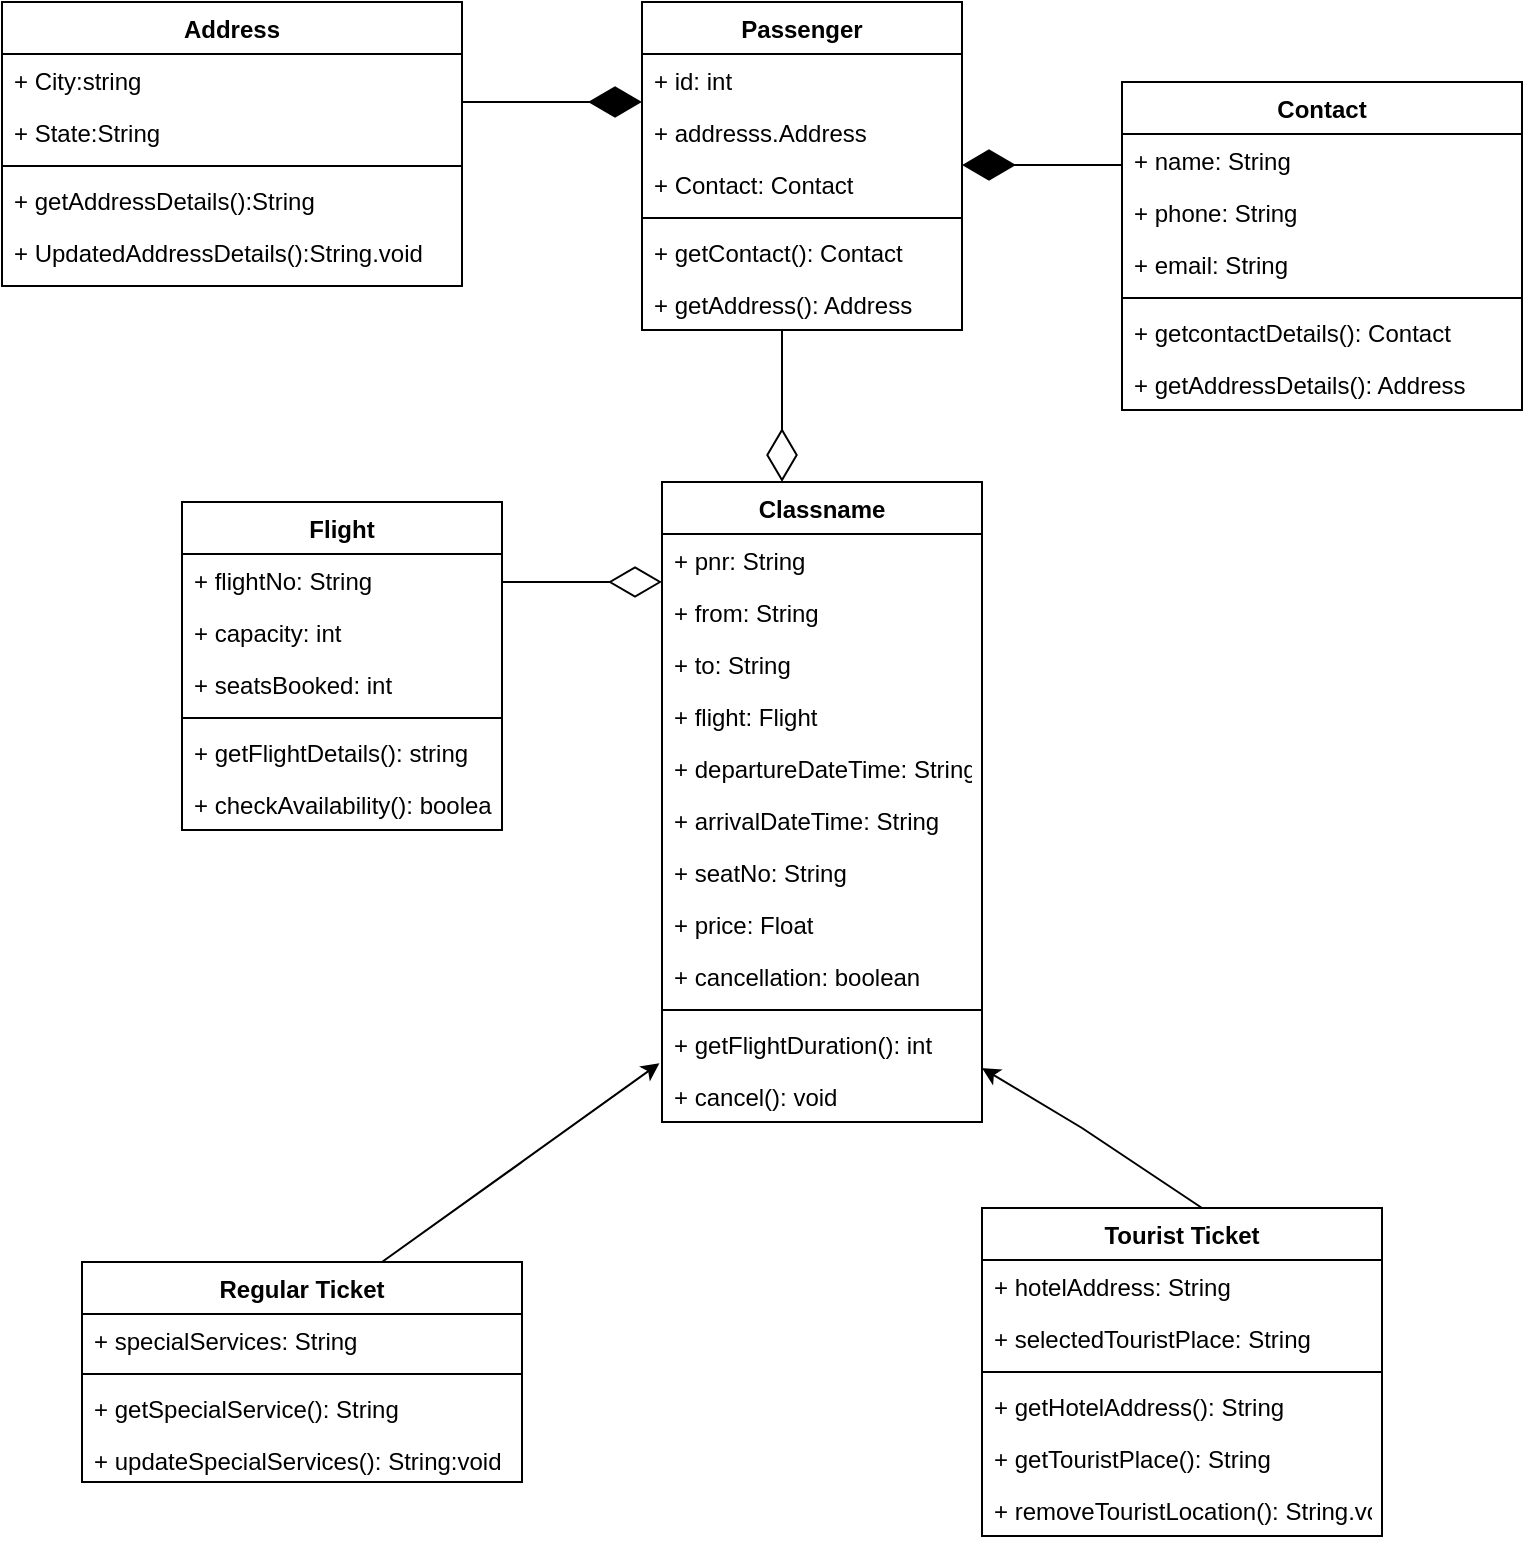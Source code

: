 <mxfile version="16.5.3" type="device"><diagram id="C5RBs43oDa-KdzZeNtuy" name="Page-1"><mxGraphModel dx="1038" dy="513" grid="1" gridSize="10" guides="1" tooltips="1" connect="1" arrows="1" fold="1" page="1" pageScale="1" pageWidth="827" pageHeight="1169" math="0" shadow="0"><root><mxCell id="WIyWlLk6GJQsqaUBKTNV-0"/><mxCell id="WIyWlLk6GJQsqaUBKTNV-1" parent="WIyWlLk6GJQsqaUBKTNV-0"/><mxCell id="f1bCt1Lf4DXDPtoThlkk-0" value="Address" style="swimlane;fontStyle=1;align=center;verticalAlign=top;childLayout=stackLayout;horizontal=1;startSize=26;horizontalStack=0;resizeParent=1;resizeParentMax=0;resizeLast=0;collapsible=1;marginBottom=0;" parent="WIyWlLk6GJQsqaUBKTNV-1" vertex="1"><mxGeometry x="50" y="130" width="230" height="142" as="geometry"/></mxCell><mxCell id="f1bCt1Lf4DXDPtoThlkk-1" value="+ City:string&#10;" style="text;strokeColor=none;fillColor=none;align=left;verticalAlign=top;spacingLeft=4;spacingRight=4;overflow=hidden;rotatable=0;points=[[0,0.5],[1,0.5]];portConstraint=eastwest;" parent="f1bCt1Lf4DXDPtoThlkk-0" vertex="1"><mxGeometry y="26" width="230" height="26" as="geometry"/></mxCell><mxCell id="f1bCt1Lf4DXDPtoThlkk-3" value="+ State:String" style="text;strokeColor=none;fillColor=none;align=left;verticalAlign=top;spacingLeft=4;spacingRight=4;overflow=hidden;rotatable=0;points=[[0,0.5],[1,0.5]];portConstraint=eastwest;" parent="f1bCt1Lf4DXDPtoThlkk-0" vertex="1"><mxGeometry y="52" width="230" height="26" as="geometry"/></mxCell><mxCell id="f1bCt1Lf4DXDPtoThlkk-2" value="" style="line;strokeWidth=1;fillColor=none;align=left;verticalAlign=middle;spacingTop=-1;spacingLeft=3;spacingRight=3;rotatable=0;labelPosition=right;points=[];portConstraint=eastwest;" parent="f1bCt1Lf4DXDPtoThlkk-0" vertex="1"><mxGeometry y="78" width="230" height="8" as="geometry"/></mxCell><mxCell id="f1bCt1Lf4DXDPtoThlkk-4" value="+ getAddressDetails():String" style="text;strokeColor=none;fillColor=none;align=left;verticalAlign=top;spacingLeft=4;spacingRight=4;overflow=hidden;rotatable=0;points=[[0,0.5],[1,0.5]];portConstraint=eastwest;" parent="f1bCt1Lf4DXDPtoThlkk-0" vertex="1"><mxGeometry y="86" width="230" height="26" as="geometry"/></mxCell><mxCell id="f1bCt1Lf4DXDPtoThlkk-7" value="+ UpdatedAddressDetails():String.void" style="text;strokeColor=none;fillColor=none;align=left;verticalAlign=top;spacingLeft=4;spacingRight=4;overflow=hidden;rotatable=0;points=[[0,0.5],[1,0.5]];portConstraint=eastwest;" parent="f1bCt1Lf4DXDPtoThlkk-0" vertex="1"><mxGeometry y="112" width="230" height="30" as="geometry"/></mxCell><mxCell id="f1bCt1Lf4DXDPtoThlkk-8" value="" style="endArrow=diamondThin;endFill=1;endSize=24;html=1;rounded=0;" parent="WIyWlLk6GJQsqaUBKTNV-1" edge="1"><mxGeometry width="160" relative="1" as="geometry"><mxPoint x="280" y="180" as="sourcePoint"/><mxPoint x="370" y="180" as="targetPoint"/></mxGeometry></mxCell><mxCell id="f1bCt1Lf4DXDPtoThlkk-9" value="Passenger" style="swimlane;fontStyle=1;align=center;verticalAlign=top;childLayout=stackLayout;horizontal=1;startSize=26;horizontalStack=0;resizeParent=1;resizeParentMax=0;resizeLast=0;collapsible=1;marginBottom=0;" parent="WIyWlLk6GJQsqaUBKTNV-1" vertex="1"><mxGeometry x="370" y="130" width="160" height="164" as="geometry"/></mxCell><mxCell id="f1bCt1Lf4DXDPtoThlkk-10" value="+ id: int" style="text;strokeColor=none;fillColor=none;align=left;verticalAlign=top;spacingLeft=4;spacingRight=4;overflow=hidden;rotatable=0;points=[[0,0.5],[1,0.5]];portConstraint=eastwest;" parent="f1bCt1Lf4DXDPtoThlkk-9" vertex="1"><mxGeometry y="26" width="160" height="26" as="geometry"/></mxCell><mxCell id="f1bCt1Lf4DXDPtoThlkk-13" value="+ addresss.Address" style="text;strokeColor=none;fillColor=none;align=left;verticalAlign=top;spacingLeft=4;spacingRight=4;overflow=hidden;rotatable=0;points=[[0,0.5],[1,0.5]];portConstraint=eastwest;" parent="f1bCt1Lf4DXDPtoThlkk-9" vertex="1"><mxGeometry y="52" width="160" height="26" as="geometry"/></mxCell><mxCell id="f1bCt1Lf4DXDPtoThlkk-14" value="+ Contact: Contact" style="text;strokeColor=none;fillColor=none;align=left;verticalAlign=top;spacingLeft=4;spacingRight=4;overflow=hidden;rotatable=0;points=[[0,0.5],[1,0.5]];portConstraint=eastwest;" parent="f1bCt1Lf4DXDPtoThlkk-9" vertex="1"><mxGeometry y="78" width="160" height="26" as="geometry"/></mxCell><mxCell id="f1bCt1Lf4DXDPtoThlkk-11" value="" style="line;strokeWidth=1;fillColor=none;align=left;verticalAlign=middle;spacingTop=-1;spacingLeft=3;spacingRight=3;rotatable=0;labelPosition=right;points=[];portConstraint=eastwest;" parent="f1bCt1Lf4DXDPtoThlkk-9" vertex="1"><mxGeometry y="104" width="160" height="8" as="geometry"/></mxCell><mxCell id="f1bCt1Lf4DXDPtoThlkk-12" value="+ getContact(): Contact" style="text;strokeColor=none;fillColor=none;align=left;verticalAlign=top;spacingLeft=4;spacingRight=4;overflow=hidden;rotatable=0;points=[[0,0.5],[1,0.5]];portConstraint=eastwest;" parent="f1bCt1Lf4DXDPtoThlkk-9" vertex="1"><mxGeometry y="112" width="160" height="26" as="geometry"/></mxCell><mxCell id="f1bCt1Lf4DXDPtoThlkk-15" value="+ getAddress(): Address" style="text;strokeColor=none;fillColor=none;align=left;verticalAlign=top;spacingLeft=4;spacingRight=4;overflow=hidden;rotatable=0;points=[[0,0.5],[1,0.5]];portConstraint=eastwest;" parent="f1bCt1Lf4DXDPtoThlkk-9" vertex="1"><mxGeometry y="138" width="160" height="26" as="geometry"/></mxCell><mxCell id="f1bCt1Lf4DXDPtoThlkk-17" value="Contact" style="swimlane;fontStyle=1;align=center;verticalAlign=top;childLayout=stackLayout;horizontal=1;startSize=26;horizontalStack=0;resizeParent=1;resizeParentMax=0;resizeLast=0;collapsible=1;marginBottom=0;" parent="WIyWlLk6GJQsqaUBKTNV-1" vertex="1"><mxGeometry x="610" y="170" width="200" height="164" as="geometry"/></mxCell><mxCell id="f1bCt1Lf4DXDPtoThlkk-18" value="+ name: String" style="text;strokeColor=none;fillColor=none;align=left;verticalAlign=top;spacingLeft=4;spacingRight=4;overflow=hidden;rotatable=0;points=[[0,0.5],[1,0.5]];portConstraint=eastwest;" parent="f1bCt1Lf4DXDPtoThlkk-17" vertex="1"><mxGeometry y="26" width="200" height="26" as="geometry"/></mxCell><mxCell id="f1bCt1Lf4DXDPtoThlkk-25" value="+ phone: String" style="text;strokeColor=none;fillColor=none;align=left;verticalAlign=top;spacingLeft=4;spacingRight=4;overflow=hidden;rotatable=0;points=[[0,0.5],[1,0.5]];portConstraint=eastwest;" parent="f1bCt1Lf4DXDPtoThlkk-17" vertex="1"><mxGeometry y="52" width="200" height="26" as="geometry"/></mxCell><mxCell id="f1bCt1Lf4DXDPtoThlkk-26" value="+ email: String" style="text;strokeColor=none;fillColor=none;align=left;verticalAlign=top;spacingLeft=4;spacingRight=4;overflow=hidden;rotatable=0;points=[[0,0.5],[1,0.5]];portConstraint=eastwest;" parent="f1bCt1Lf4DXDPtoThlkk-17" vertex="1"><mxGeometry y="78" width="200" height="26" as="geometry"/></mxCell><mxCell id="f1bCt1Lf4DXDPtoThlkk-19" value="" style="line;strokeWidth=1;fillColor=none;align=left;verticalAlign=middle;spacingTop=-1;spacingLeft=3;spacingRight=3;rotatable=0;labelPosition=right;points=[];portConstraint=eastwest;" parent="f1bCt1Lf4DXDPtoThlkk-17" vertex="1"><mxGeometry y="104" width="200" height="8" as="geometry"/></mxCell><mxCell id="f1bCt1Lf4DXDPtoThlkk-20" value="+ getcontactDetails(): Contact" style="text;strokeColor=none;fillColor=none;align=left;verticalAlign=top;spacingLeft=4;spacingRight=4;overflow=hidden;rotatable=0;points=[[0,0.5],[1,0.5]];portConstraint=eastwest;" parent="f1bCt1Lf4DXDPtoThlkk-17" vertex="1"><mxGeometry y="112" width="200" height="26" as="geometry"/></mxCell><mxCell id="f1bCt1Lf4DXDPtoThlkk-27" value="+ getAddressDetails(): Address" style="text;strokeColor=none;fillColor=none;align=left;verticalAlign=top;spacingLeft=4;spacingRight=4;overflow=hidden;rotatable=0;points=[[0,0.5],[1,0.5]];portConstraint=eastwest;" parent="f1bCt1Lf4DXDPtoThlkk-17" vertex="1"><mxGeometry y="138" width="200" height="26" as="geometry"/></mxCell><mxCell id="f1bCt1Lf4DXDPtoThlkk-24" value="" style="endArrow=diamondThin;endFill=1;endSize=24;html=1;rounded=0;" parent="WIyWlLk6GJQsqaUBKTNV-1" edge="1"><mxGeometry width="160" relative="1" as="geometry"><mxPoint x="610" y="211.5" as="sourcePoint"/><mxPoint x="530" y="211.5" as="targetPoint"/></mxGeometry></mxCell><mxCell id="f1bCt1Lf4DXDPtoThlkk-28" value="" style="endArrow=diamondThin;endFill=0;endSize=24;html=1;rounded=0;" parent="WIyWlLk6GJQsqaUBKTNV-1" edge="1"><mxGeometry width="160" relative="1" as="geometry"><mxPoint x="440" y="294" as="sourcePoint"/><mxPoint x="440" y="370" as="targetPoint"/></mxGeometry></mxCell><mxCell id="f1bCt1Lf4DXDPtoThlkk-29" value="Classname" style="swimlane;fontStyle=1;align=center;verticalAlign=top;childLayout=stackLayout;horizontal=1;startSize=26;horizontalStack=0;resizeParent=1;resizeParentMax=0;resizeLast=0;collapsible=1;marginBottom=0;" parent="WIyWlLk6GJQsqaUBKTNV-1" vertex="1"><mxGeometry x="380" y="370" width="160" height="320" as="geometry"/></mxCell><mxCell id="f1bCt1Lf4DXDPtoThlkk-30" value="+ pnr: String" style="text;strokeColor=none;fillColor=none;align=left;verticalAlign=top;spacingLeft=4;spacingRight=4;overflow=hidden;rotatable=0;points=[[0,0.5],[1,0.5]];portConstraint=eastwest;" parent="f1bCt1Lf4DXDPtoThlkk-29" vertex="1"><mxGeometry y="26" width="160" height="26" as="geometry"/></mxCell><mxCell id="f1bCt1Lf4DXDPtoThlkk-33" value="+ from: String" style="text;strokeColor=none;fillColor=none;align=left;verticalAlign=top;spacingLeft=4;spacingRight=4;overflow=hidden;rotatable=0;points=[[0,0.5],[1,0.5]];portConstraint=eastwest;" parent="f1bCt1Lf4DXDPtoThlkk-29" vertex="1"><mxGeometry y="52" width="160" height="26" as="geometry"/></mxCell><mxCell id="f1bCt1Lf4DXDPtoThlkk-34" value="+ to: String" style="text;strokeColor=none;fillColor=none;align=left;verticalAlign=top;spacingLeft=4;spacingRight=4;overflow=hidden;rotatable=0;points=[[0,0.5],[1,0.5]];portConstraint=eastwest;" parent="f1bCt1Lf4DXDPtoThlkk-29" vertex="1"><mxGeometry y="78" width="160" height="26" as="geometry"/></mxCell><mxCell id="f1bCt1Lf4DXDPtoThlkk-35" value="+ flight: Flight" style="text;strokeColor=none;fillColor=none;align=left;verticalAlign=top;spacingLeft=4;spacingRight=4;overflow=hidden;rotatable=0;points=[[0,0.5],[1,0.5]];portConstraint=eastwest;" parent="f1bCt1Lf4DXDPtoThlkk-29" vertex="1"><mxGeometry y="104" width="160" height="26" as="geometry"/></mxCell><mxCell id="f1bCt1Lf4DXDPtoThlkk-36" value="+ departureDateTime: String" style="text;strokeColor=none;fillColor=none;align=left;verticalAlign=top;spacingLeft=4;spacingRight=4;overflow=hidden;rotatable=0;points=[[0,0.5],[1,0.5]];portConstraint=eastwest;" parent="f1bCt1Lf4DXDPtoThlkk-29" vertex="1"><mxGeometry y="130" width="160" height="26" as="geometry"/></mxCell><mxCell id="f1bCt1Lf4DXDPtoThlkk-37" value="+ arrivalDateTime: String" style="text;strokeColor=none;fillColor=none;align=left;verticalAlign=top;spacingLeft=4;spacingRight=4;overflow=hidden;rotatable=0;points=[[0,0.5],[1,0.5]];portConstraint=eastwest;" parent="f1bCt1Lf4DXDPtoThlkk-29" vertex="1"><mxGeometry y="156" width="160" height="26" as="geometry"/></mxCell><mxCell id="f1bCt1Lf4DXDPtoThlkk-38" value="+ seatNo: String" style="text;strokeColor=none;fillColor=none;align=left;verticalAlign=top;spacingLeft=4;spacingRight=4;overflow=hidden;rotatable=0;points=[[0,0.5],[1,0.5]];portConstraint=eastwest;" parent="f1bCt1Lf4DXDPtoThlkk-29" vertex="1"><mxGeometry y="182" width="160" height="26" as="geometry"/></mxCell><mxCell id="f1bCt1Lf4DXDPtoThlkk-39" value="+ price: Float" style="text;strokeColor=none;fillColor=none;align=left;verticalAlign=top;spacingLeft=4;spacingRight=4;overflow=hidden;rotatable=0;points=[[0,0.5],[1,0.5]];portConstraint=eastwest;" parent="f1bCt1Lf4DXDPtoThlkk-29" vertex="1"><mxGeometry y="208" width="160" height="26" as="geometry"/></mxCell><mxCell id="f1bCt1Lf4DXDPtoThlkk-40" value="+ cancellation: boolean" style="text;strokeColor=none;fillColor=none;align=left;verticalAlign=top;spacingLeft=4;spacingRight=4;overflow=hidden;rotatable=0;points=[[0,0.5],[1,0.5]];portConstraint=eastwest;" parent="f1bCt1Lf4DXDPtoThlkk-29" vertex="1"><mxGeometry y="234" width="160" height="26" as="geometry"/></mxCell><mxCell id="f1bCt1Lf4DXDPtoThlkk-31" value="" style="line;strokeWidth=1;fillColor=none;align=left;verticalAlign=middle;spacingTop=-1;spacingLeft=3;spacingRight=3;rotatable=0;labelPosition=right;points=[];portConstraint=eastwest;" parent="f1bCt1Lf4DXDPtoThlkk-29" vertex="1"><mxGeometry y="260" width="160" height="8" as="geometry"/></mxCell><mxCell id="f1bCt1Lf4DXDPtoThlkk-32" value="+ getFlightDuration(): int" style="text;strokeColor=none;fillColor=none;align=left;verticalAlign=top;spacingLeft=4;spacingRight=4;overflow=hidden;rotatable=0;points=[[0,0.5],[1,0.5]];portConstraint=eastwest;" parent="f1bCt1Lf4DXDPtoThlkk-29" vertex="1"><mxGeometry y="268" width="160" height="26" as="geometry"/></mxCell><mxCell id="f1bCt1Lf4DXDPtoThlkk-70" value="+ cancel(): void" style="text;strokeColor=none;fillColor=none;align=left;verticalAlign=top;spacingLeft=4;spacingRight=4;overflow=hidden;rotatable=0;points=[[0,0.5],[1,0.5]];portConstraint=eastwest;" parent="f1bCt1Lf4DXDPtoThlkk-29" vertex="1"><mxGeometry y="294" width="160" height="26" as="geometry"/></mxCell><mxCell id="f1bCt1Lf4DXDPtoThlkk-41" value="" style="endArrow=diamondThin;endFill=0;endSize=24;html=1;rounded=0;" parent="WIyWlLk6GJQsqaUBKTNV-1" edge="1"><mxGeometry width="160" relative="1" as="geometry"><mxPoint x="300" y="420" as="sourcePoint"/><mxPoint x="380" y="420" as="targetPoint"/></mxGeometry></mxCell><mxCell id="f1bCt1Lf4DXDPtoThlkk-42" value="Flight" style="swimlane;fontStyle=1;align=center;verticalAlign=top;childLayout=stackLayout;horizontal=1;startSize=26;horizontalStack=0;resizeParent=1;resizeParentMax=0;resizeLast=0;collapsible=1;marginBottom=0;" parent="WIyWlLk6GJQsqaUBKTNV-1" vertex="1"><mxGeometry x="140" y="380" width="160" height="164" as="geometry"/></mxCell><mxCell id="f1bCt1Lf4DXDPtoThlkk-48" value="+ flightNo: String" style="text;strokeColor=none;fillColor=none;align=left;verticalAlign=top;spacingLeft=4;spacingRight=4;overflow=hidden;rotatable=0;points=[[0,0.5],[1,0.5]];portConstraint=eastwest;" parent="f1bCt1Lf4DXDPtoThlkk-42" vertex="1"><mxGeometry y="26" width="160" height="26" as="geometry"/></mxCell><mxCell id="f1bCt1Lf4DXDPtoThlkk-50" value="+ capacity: int" style="text;strokeColor=none;fillColor=none;align=left;verticalAlign=top;spacingLeft=4;spacingRight=4;overflow=hidden;rotatable=0;points=[[0,0.5],[1,0.5]];portConstraint=eastwest;" parent="f1bCt1Lf4DXDPtoThlkk-42" vertex="1"><mxGeometry y="52" width="160" height="26" as="geometry"/></mxCell><mxCell id="f1bCt1Lf4DXDPtoThlkk-43" value="+ seatsBooked: int" style="text;strokeColor=none;fillColor=none;align=left;verticalAlign=top;spacingLeft=4;spacingRight=4;overflow=hidden;rotatable=0;points=[[0,0.5],[1,0.5]];portConstraint=eastwest;" parent="f1bCt1Lf4DXDPtoThlkk-42" vertex="1"><mxGeometry y="78" width="160" height="26" as="geometry"/></mxCell><mxCell id="f1bCt1Lf4DXDPtoThlkk-44" value="" style="line;strokeWidth=1;fillColor=none;align=left;verticalAlign=middle;spacingTop=-1;spacingLeft=3;spacingRight=3;rotatable=0;labelPosition=right;points=[];portConstraint=eastwest;" parent="f1bCt1Lf4DXDPtoThlkk-42" vertex="1"><mxGeometry y="104" width="160" height="8" as="geometry"/></mxCell><mxCell id="f1bCt1Lf4DXDPtoThlkk-52" value="+ getFlightDetails(): string" style="text;strokeColor=none;fillColor=none;align=left;verticalAlign=top;spacingLeft=4;spacingRight=4;overflow=hidden;rotatable=0;points=[[0,0.5],[1,0.5]];portConstraint=eastwest;" parent="f1bCt1Lf4DXDPtoThlkk-42" vertex="1"><mxGeometry y="112" width="160" height="26" as="geometry"/></mxCell><mxCell id="f1bCt1Lf4DXDPtoThlkk-45" value="+ checkAvailability(): boolean" style="text;strokeColor=none;fillColor=none;align=left;verticalAlign=top;spacingLeft=4;spacingRight=4;overflow=hidden;rotatable=0;points=[[0,0.5],[1,0.5]];portConstraint=eastwest;" parent="f1bCt1Lf4DXDPtoThlkk-42" vertex="1"><mxGeometry y="138" width="160" height="26" as="geometry"/></mxCell><mxCell id="f1bCt1Lf4DXDPtoThlkk-55" value="Regular Ticket" style="swimlane;fontStyle=1;align=center;verticalAlign=top;childLayout=stackLayout;horizontal=1;startSize=26;horizontalStack=0;resizeParent=1;resizeParentMax=0;resizeLast=0;collapsible=1;marginBottom=0;" parent="WIyWlLk6GJQsqaUBKTNV-1" vertex="1"><mxGeometry x="90" y="760" width="220" height="110" as="geometry"/></mxCell><mxCell id="f1bCt1Lf4DXDPtoThlkk-56" value="+ specialServices: String" style="text;strokeColor=none;fillColor=none;align=left;verticalAlign=top;spacingLeft=4;spacingRight=4;overflow=hidden;rotatable=0;points=[[0,0.5],[1,0.5]];portConstraint=eastwest;" parent="f1bCt1Lf4DXDPtoThlkk-55" vertex="1"><mxGeometry y="26" width="220" height="26" as="geometry"/></mxCell><mxCell id="f1bCt1Lf4DXDPtoThlkk-57" value="" style="line;strokeWidth=1;fillColor=none;align=left;verticalAlign=middle;spacingTop=-1;spacingLeft=3;spacingRight=3;rotatable=0;labelPosition=right;points=[];portConstraint=eastwest;" parent="f1bCt1Lf4DXDPtoThlkk-55" vertex="1"><mxGeometry y="52" width="220" height="8" as="geometry"/></mxCell><mxCell id="f1bCt1Lf4DXDPtoThlkk-58" value="+ getSpecialService(): String" style="text;strokeColor=none;fillColor=none;align=left;verticalAlign=top;spacingLeft=4;spacingRight=4;overflow=hidden;rotatable=0;points=[[0,0.5],[1,0.5]];portConstraint=eastwest;" parent="f1bCt1Lf4DXDPtoThlkk-55" vertex="1"><mxGeometry y="60" width="220" height="26" as="geometry"/></mxCell><mxCell id="f1bCt1Lf4DXDPtoThlkk-60" value="+ updateSpecialServices(): String:void" style="text;strokeColor=none;fillColor=none;align=left;verticalAlign=top;spacingLeft=4;spacingRight=4;overflow=hidden;rotatable=0;points=[[0,0.5],[1,0.5]];portConstraint=eastwest;" parent="f1bCt1Lf4DXDPtoThlkk-55" vertex="1"><mxGeometry y="86" width="220" height="24" as="geometry"/></mxCell><mxCell id="f1bCt1Lf4DXDPtoThlkk-62" value="Tourist Ticket" style="swimlane;fontStyle=1;align=center;verticalAlign=top;childLayout=stackLayout;horizontal=1;startSize=26;horizontalStack=0;resizeParent=1;resizeParentMax=0;resizeLast=0;collapsible=1;marginBottom=0;" parent="WIyWlLk6GJQsqaUBKTNV-1" vertex="1"><mxGeometry x="540" y="733" width="200" height="164" as="geometry"/></mxCell><mxCell id="f1bCt1Lf4DXDPtoThlkk-63" value="+ hotelAddress: String" style="text;strokeColor=none;fillColor=none;align=left;verticalAlign=top;spacingLeft=4;spacingRight=4;overflow=hidden;rotatable=0;points=[[0,0.5],[1,0.5]];portConstraint=eastwest;" parent="f1bCt1Lf4DXDPtoThlkk-62" vertex="1"><mxGeometry y="26" width="200" height="26" as="geometry"/></mxCell><mxCell id="f1bCt1Lf4DXDPtoThlkk-66" value="+ selectedTouristPlace: String" style="text;strokeColor=none;fillColor=none;align=left;verticalAlign=top;spacingLeft=4;spacingRight=4;overflow=hidden;rotatable=0;points=[[0,0.5],[1,0.5]];portConstraint=eastwest;" parent="f1bCt1Lf4DXDPtoThlkk-62" vertex="1"><mxGeometry y="52" width="200" height="26" as="geometry"/></mxCell><mxCell id="f1bCt1Lf4DXDPtoThlkk-64" value="" style="line;strokeWidth=1;fillColor=none;align=left;verticalAlign=middle;spacingTop=-1;spacingLeft=3;spacingRight=3;rotatable=0;labelPosition=right;points=[];portConstraint=eastwest;" parent="f1bCt1Lf4DXDPtoThlkk-62" vertex="1"><mxGeometry y="78" width="200" height="8" as="geometry"/></mxCell><mxCell id="f1bCt1Lf4DXDPtoThlkk-65" value="+ getHotelAddress(): String" style="text;strokeColor=none;fillColor=none;align=left;verticalAlign=top;spacingLeft=4;spacingRight=4;overflow=hidden;rotatable=0;points=[[0,0.5],[1,0.5]];portConstraint=eastwest;" parent="f1bCt1Lf4DXDPtoThlkk-62" vertex="1"><mxGeometry y="86" width="200" height="26" as="geometry"/></mxCell><mxCell id="f1bCt1Lf4DXDPtoThlkk-67" value="+ getTouristPlace(): String" style="text;strokeColor=none;fillColor=none;align=left;verticalAlign=top;spacingLeft=4;spacingRight=4;overflow=hidden;rotatable=0;points=[[0,0.5],[1,0.5]];portConstraint=eastwest;" parent="f1bCt1Lf4DXDPtoThlkk-62" vertex="1"><mxGeometry y="112" width="200" height="26" as="geometry"/></mxCell><mxCell id="f1bCt1Lf4DXDPtoThlkk-68" value="+ removeTouristLocation(): String.void" style="text;strokeColor=none;fillColor=none;align=left;verticalAlign=top;spacingLeft=4;spacingRight=4;overflow=hidden;rotatable=0;points=[[0,0.5],[1,0.5]];portConstraint=eastwest;" parent="f1bCt1Lf4DXDPtoThlkk-62" vertex="1"><mxGeometry y="138" width="200" height="26" as="geometry"/></mxCell><mxCell id="rTdElqdbbZufkgyCus8c-1" value="" style="endArrow=classic;html=1;rounded=0;entryX=-0.008;entryY=0.869;entryDx=0;entryDy=0;entryPerimeter=0;" edge="1" parent="WIyWlLk6GJQsqaUBKTNV-1" target="f1bCt1Lf4DXDPtoThlkk-32"><mxGeometry width="50" height="50" relative="1" as="geometry"><mxPoint x="310" y="710" as="sourcePoint"/><mxPoint x="350" y="650" as="targetPoint"/><Array as="points"><mxPoint x="240" y="760"/></Array></mxGeometry></mxCell><mxCell id="rTdElqdbbZufkgyCus8c-2" value="" style="endArrow=classic;html=1;rounded=0;" edge="1" parent="WIyWlLk6GJQsqaUBKTNV-1"><mxGeometry width="50" height="50" relative="1" as="geometry"><mxPoint x="650" y="733" as="sourcePoint"/><mxPoint x="540" y="663" as="targetPoint"/><Array as="points"><mxPoint x="590" y="693"/></Array></mxGeometry></mxCell></root></mxGraphModel></diagram></mxfile>